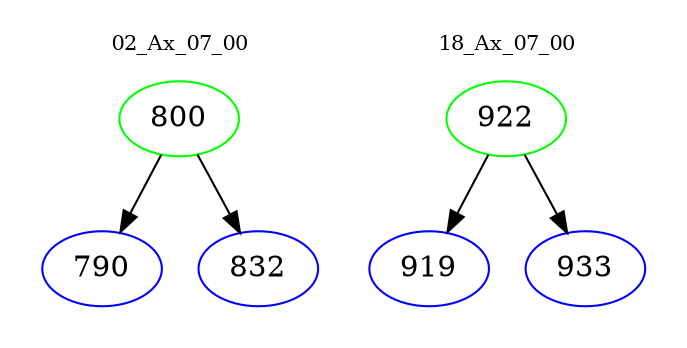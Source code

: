 digraph{
subgraph cluster_0 {
color = white
label = "02_Ax_07_00";
fontsize=10;
T0_800 [label="800", color="green"]
T0_800 -> T0_790 [color="black"]
T0_790 [label="790", color="blue"]
T0_800 -> T0_832 [color="black"]
T0_832 [label="832", color="blue"]
}
subgraph cluster_1 {
color = white
label = "18_Ax_07_00";
fontsize=10;
T1_922 [label="922", color="green"]
T1_922 -> T1_919 [color="black"]
T1_919 [label="919", color="blue"]
T1_922 -> T1_933 [color="black"]
T1_933 [label="933", color="blue"]
}
}
